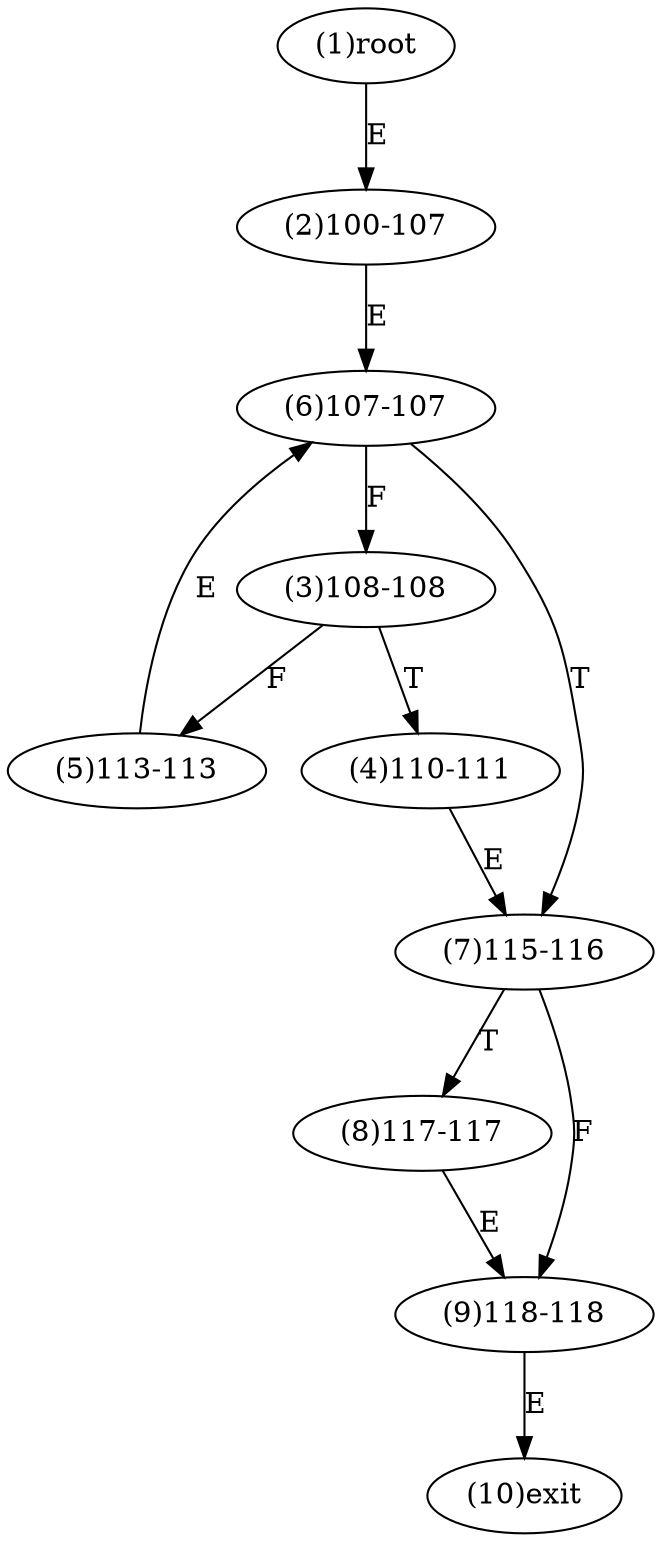 digraph "" { 
1[ label="(1)root"];
2[ label="(2)100-107"];
3[ label="(3)108-108"];
4[ label="(4)110-111"];
5[ label="(5)113-113"];
6[ label="(6)107-107"];
7[ label="(7)115-116"];
8[ label="(8)117-117"];
9[ label="(9)118-118"];
10[ label="(10)exit"];
1->2[ label="E"];
2->6[ label="E"];
3->5[ label="F"];
3->4[ label="T"];
4->7[ label="E"];
5->6[ label="E"];
6->3[ label="F"];
6->7[ label="T"];
7->9[ label="F"];
7->8[ label="T"];
8->9[ label="E"];
9->10[ label="E"];
}
